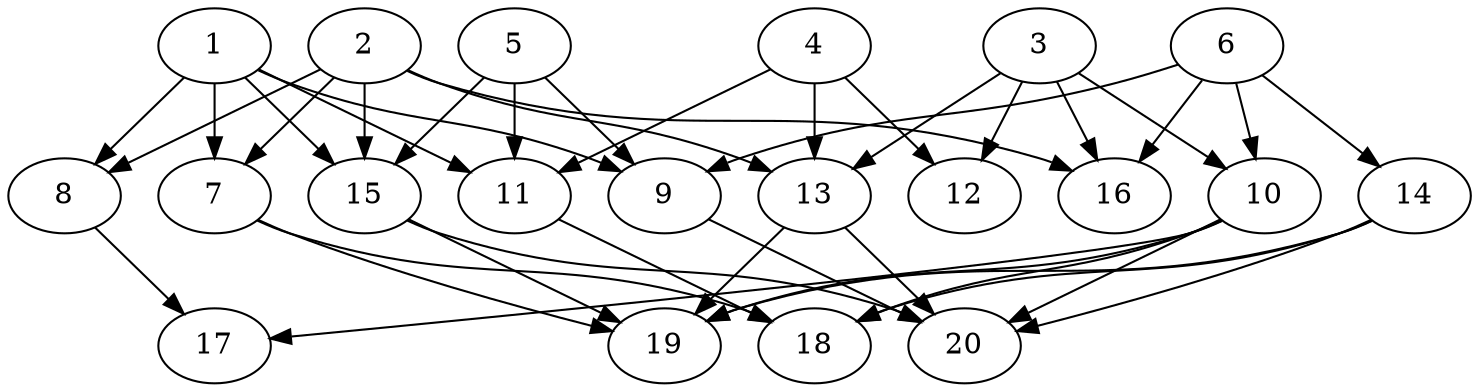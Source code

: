 // DAG automatically generated by daggen at Wed Jul 24 21:26:16 2019
// ./daggen --dot -n 20 --ccr 0.5 --fat 0.8 --regular 0.5 --density 0.5 --mindata 5242880 --maxdata 52428800 
digraph G {
  1 [size="79372288", alpha="0.16", expect_size="39686144"] 
  1 -> 7 [size ="39686144"]
  1 -> 8 [size ="39686144"]
  1 -> 9 [size ="39686144"]
  1 -> 11 [size ="39686144"]
  1 -> 15 [size ="39686144"]
  2 [size="95293440", alpha="0.13", expect_size="47646720"] 
  2 -> 7 [size ="47646720"]
  2 -> 8 [size ="47646720"]
  2 -> 13 [size ="47646720"]
  2 -> 15 [size ="47646720"]
  2 -> 16 [size ="47646720"]
  3 [size="82905088", alpha="0.17", expect_size="41452544"] 
  3 -> 10 [size ="41452544"]
  3 -> 12 [size ="41452544"]
  3 -> 13 [size ="41452544"]
  3 -> 16 [size ="41452544"]
  4 [size="33251328", alpha="0.19", expect_size="16625664"] 
  4 -> 11 [size ="16625664"]
  4 -> 12 [size ="16625664"]
  4 -> 13 [size ="16625664"]
  5 [size="98592768", alpha="0.15", expect_size="49296384"] 
  5 -> 9 [size ="49296384"]
  5 -> 11 [size ="49296384"]
  5 -> 15 [size ="49296384"]
  6 [size="63045632", alpha="0.07", expect_size="31522816"] 
  6 -> 9 [size ="31522816"]
  6 -> 10 [size ="31522816"]
  6 -> 14 [size ="31522816"]
  6 -> 16 [size ="31522816"]
  7 [size="103305216", alpha="0.16", expect_size="51652608"] 
  7 -> 18 [size ="51652608"]
  7 -> 19 [size ="51652608"]
  8 [size="65003520", alpha="0.03", expect_size="32501760"] 
  8 -> 17 [size ="32501760"]
  9 [size="75433984", alpha="0.02", expect_size="37716992"] 
  9 -> 20 [size ="37716992"]
  10 [size="55498752", alpha="0.12", expect_size="27749376"] 
  10 -> 17 [size ="27749376"]
  10 -> 18 [size ="27749376"]
  10 -> 19 [size ="27749376"]
  10 -> 20 [size ="27749376"]
  11 [size="89047040", alpha="0.05", expect_size="44523520"] 
  11 -> 18 [size ="44523520"]
  12 [size="71634944", alpha="0.05", expect_size="35817472"] 
  13 [size="37201920", alpha="0.16", expect_size="18600960"] 
  13 -> 19 [size ="18600960"]
  13 -> 20 [size ="18600960"]
  14 [size="23961600", alpha="0.11", expect_size="11980800"] 
  14 -> 18 [size ="11980800"]
  14 -> 19 [size ="11980800"]
  14 -> 20 [size ="11980800"]
  15 [size="21456896", alpha="0.02", expect_size="10728448"] 
  15 -> 19 [size ="10728448"]
  15 -> 20 [size ="10728448"]
  16 [size="91774976", alpha="0.06", expect_size="45887488"] 
  17 [size="29317120", alpha="0.11", expect_size="14658560"] 
  18 [size="103245824", alpha="0.06", expect_size="51622912"] 
  19 [size="20822016", alpha="0.01", expect_size="10411008"] 
  20 [size="30234624", alpha="0.20", expect_size="15117312"] 
}
